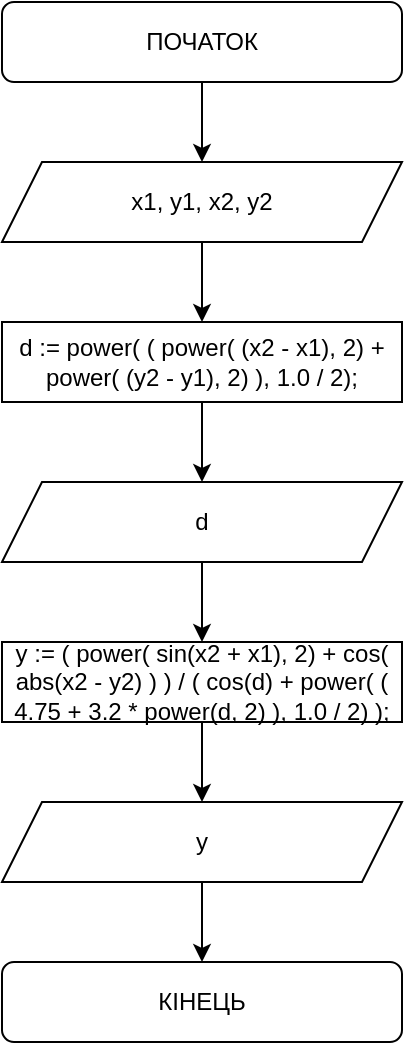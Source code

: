 <mxfile version="16.5.1" type="device"><diagram id="B8ULFVD2s0-PC940NAp9" name="Страница 1"><mxGraphModel dx="868" dy="563" grid="1" gridSize="10" guides="1" tooltips="1" connect="1" arrows="1" fold="1" page="1" pageScale="1" pageWidth="827" pageHeight="1169" math="0" shadow="0"><root><mxCell id="0"/><mxCell id="1" parent="0"/><mxCell id="s2G5Z5GyIsa3AwOxt1S0-1" value="" style="edgeStyle=orthogonalEdgeStyle;rounded=0;orthogonalLoop=1;jettySize=auto;html=1;" parent="1" source="s2G5Z5GyIsa3AwOxt1S0-2" target="s2G5Z5GyIsa3AwOxt1S0-4" edge="1"><mxGeometry relative="1" as="geometry"/></mxCell><mxCell id="s2G5Z5GyIsa3AwOxt1S0-2" value="ПОЧАТОК" style="rounded=1;whiteSpace=wrap;html=1;" parent="1" vertex="1"><mxGeometry x="320" y="40" width="200" height="40" as="geometry"/></mxCell><mxCell id="s2G5Z5GyIsa3AwOxt1S0-3" value="" style="edgeStyle=orthogonalEdgeStyle;rounded=0;orthogonalLoop=1;jettySize=auto;html=1;" parent="1" source="s2G5Z5GyIsa3AwOxt1S0-4" target="s2G5Z5GyIsa3AwOxt1S0-6" edge="1"><mxGeometry relative="1" as="geometry"/></mxCell><mxCell id="s2G5Z5GyIsa3AwOxt1S0-4" value="x1, y1, x2, y2" style="shape=parallelogram;perimeter=parallelogramPerimeter;whiteSpace=wrap;html=1;fixedSize=1;" parent="1" vertex="1"><mxGeometry x="320" y="120" width="200" height="40" as="geometry"/></mxCell><mxCell id="s2G5Z5GyIsa3AwOxt1S0-5" value="" style="edgeStyle=orthogonalEdgeStyle;rounded=0;orthogonalLoop=1;jettySize=auto;html=1;" parent="1" source="s2G5Z5GyIsa3AwOxt1S0-6" edge="1"><mxGeometry relative="1" as="geometry"><mxPoint x="420" y="280" as="targetPoint"/></mxGeometry></mxCell><mxCell id="s2G5Z5GyIsa3AwOxt1S0-6" value="d := power( ( power( (x2 - x1), 2) + power( (y2 - y1), 2) ), 1.0 / 2);" style="rounded=0;whiteSpace=wrap;html=1;" parent="1" vertex="1"><mxGeometry x="320" y="200" width="200" height="40" as="geometry"/></mxCell><mxCell id="s2G5Z5GyIsa3AwOxt1S0-9" value="КІНЕЦЬ" style="rounded=1;whiteSpace=wrap;html=1;" parent="1" vertex="1"><mxGeometry x="320" y="520" width="200" height="40" as="geometry"/></mxCell><mxCell id="B9PYJp68p0w5oYO6nNXk-3" value="" style="edgeStyle=orthogonalEdgeStyle;rounded=0;orthogonalLoop=1;jettySize=auto;html=1;" parent="1" source="B9PYJp68p0w5oYO6nNXk-1" target="B9PYJp68p0w5oYO6nNXk-2" edge="1"><mxGeometry relative="1" as="geometry"/></mxCell><mxCell id="B9PYJp68p0w5oYO6nNXk-1" value="d" style="shape=parallelogram;perimeter=parallelogramPerimeter;whiteSpace=wrap;html=1;fixedSize=1;" parent="1" vertex="1"><mxGeometry x="320" y="280" width="200" height="40" as="geometry"/></mxCell><mxCell id="B9PYJp68p0w5oYO6nNXk-5" value="" style="edgeStyle=orthogonalEdgeStyle;rounded=0;orthogonalLoop=1;jettySize=auto;html=1;" parent="1" source="B9PYJp68p0w5oYO6nNXk-2" target="B9PYJp68p0w5oYO6nNXk-4" edge="1"><mxGeometry relative="1" as="geometry"/></mxCell><mxCell id="B9PYJp68p0w5oYO6nNXk-2" value="y := ( power( sin(x2 + x1), 2) + cos( abs(x2 - y2) ) ) / ( cos(d) + power( ( 4.75 + 3.2 * power(d, 2) ), 1.0 / 2) );" style="rounded=0;whiteSpace=wrap;html=1;" parent="1" vertex="1"><mxGeometry x="320" y="360" width="200" height="40" as="geometry"/></mxCell><mxCell id="B9PYJp68p0w5oYO6nNXk-6" value="" style="edgeStyle=orthogonalEdgeStyle;rounded=0;orthogonalLoop=1;jettySize=auto;html=1;" parent="1" source="B9PYJp68p0w5oYO6nNXk-4" target="s2G5Z5GyIsa3AwOxt1S0-9" edge="1"><mxGeometry relative="1" as="geometry"/></mxCell><mxCell id="B9PYJp68p0w5oYO6nNXk-4" value="y" style="shape=parallelogram;perimeter=parallelogramPerimeter;whiteSpace=wrap;html=1;fixedSize=1;" parent="1" vertex="1"><mxGeometry x="320" y="440" width="200" height="40" as="geometry"/></mxCell></root></mxGraphModel></diagram></mxfile>
